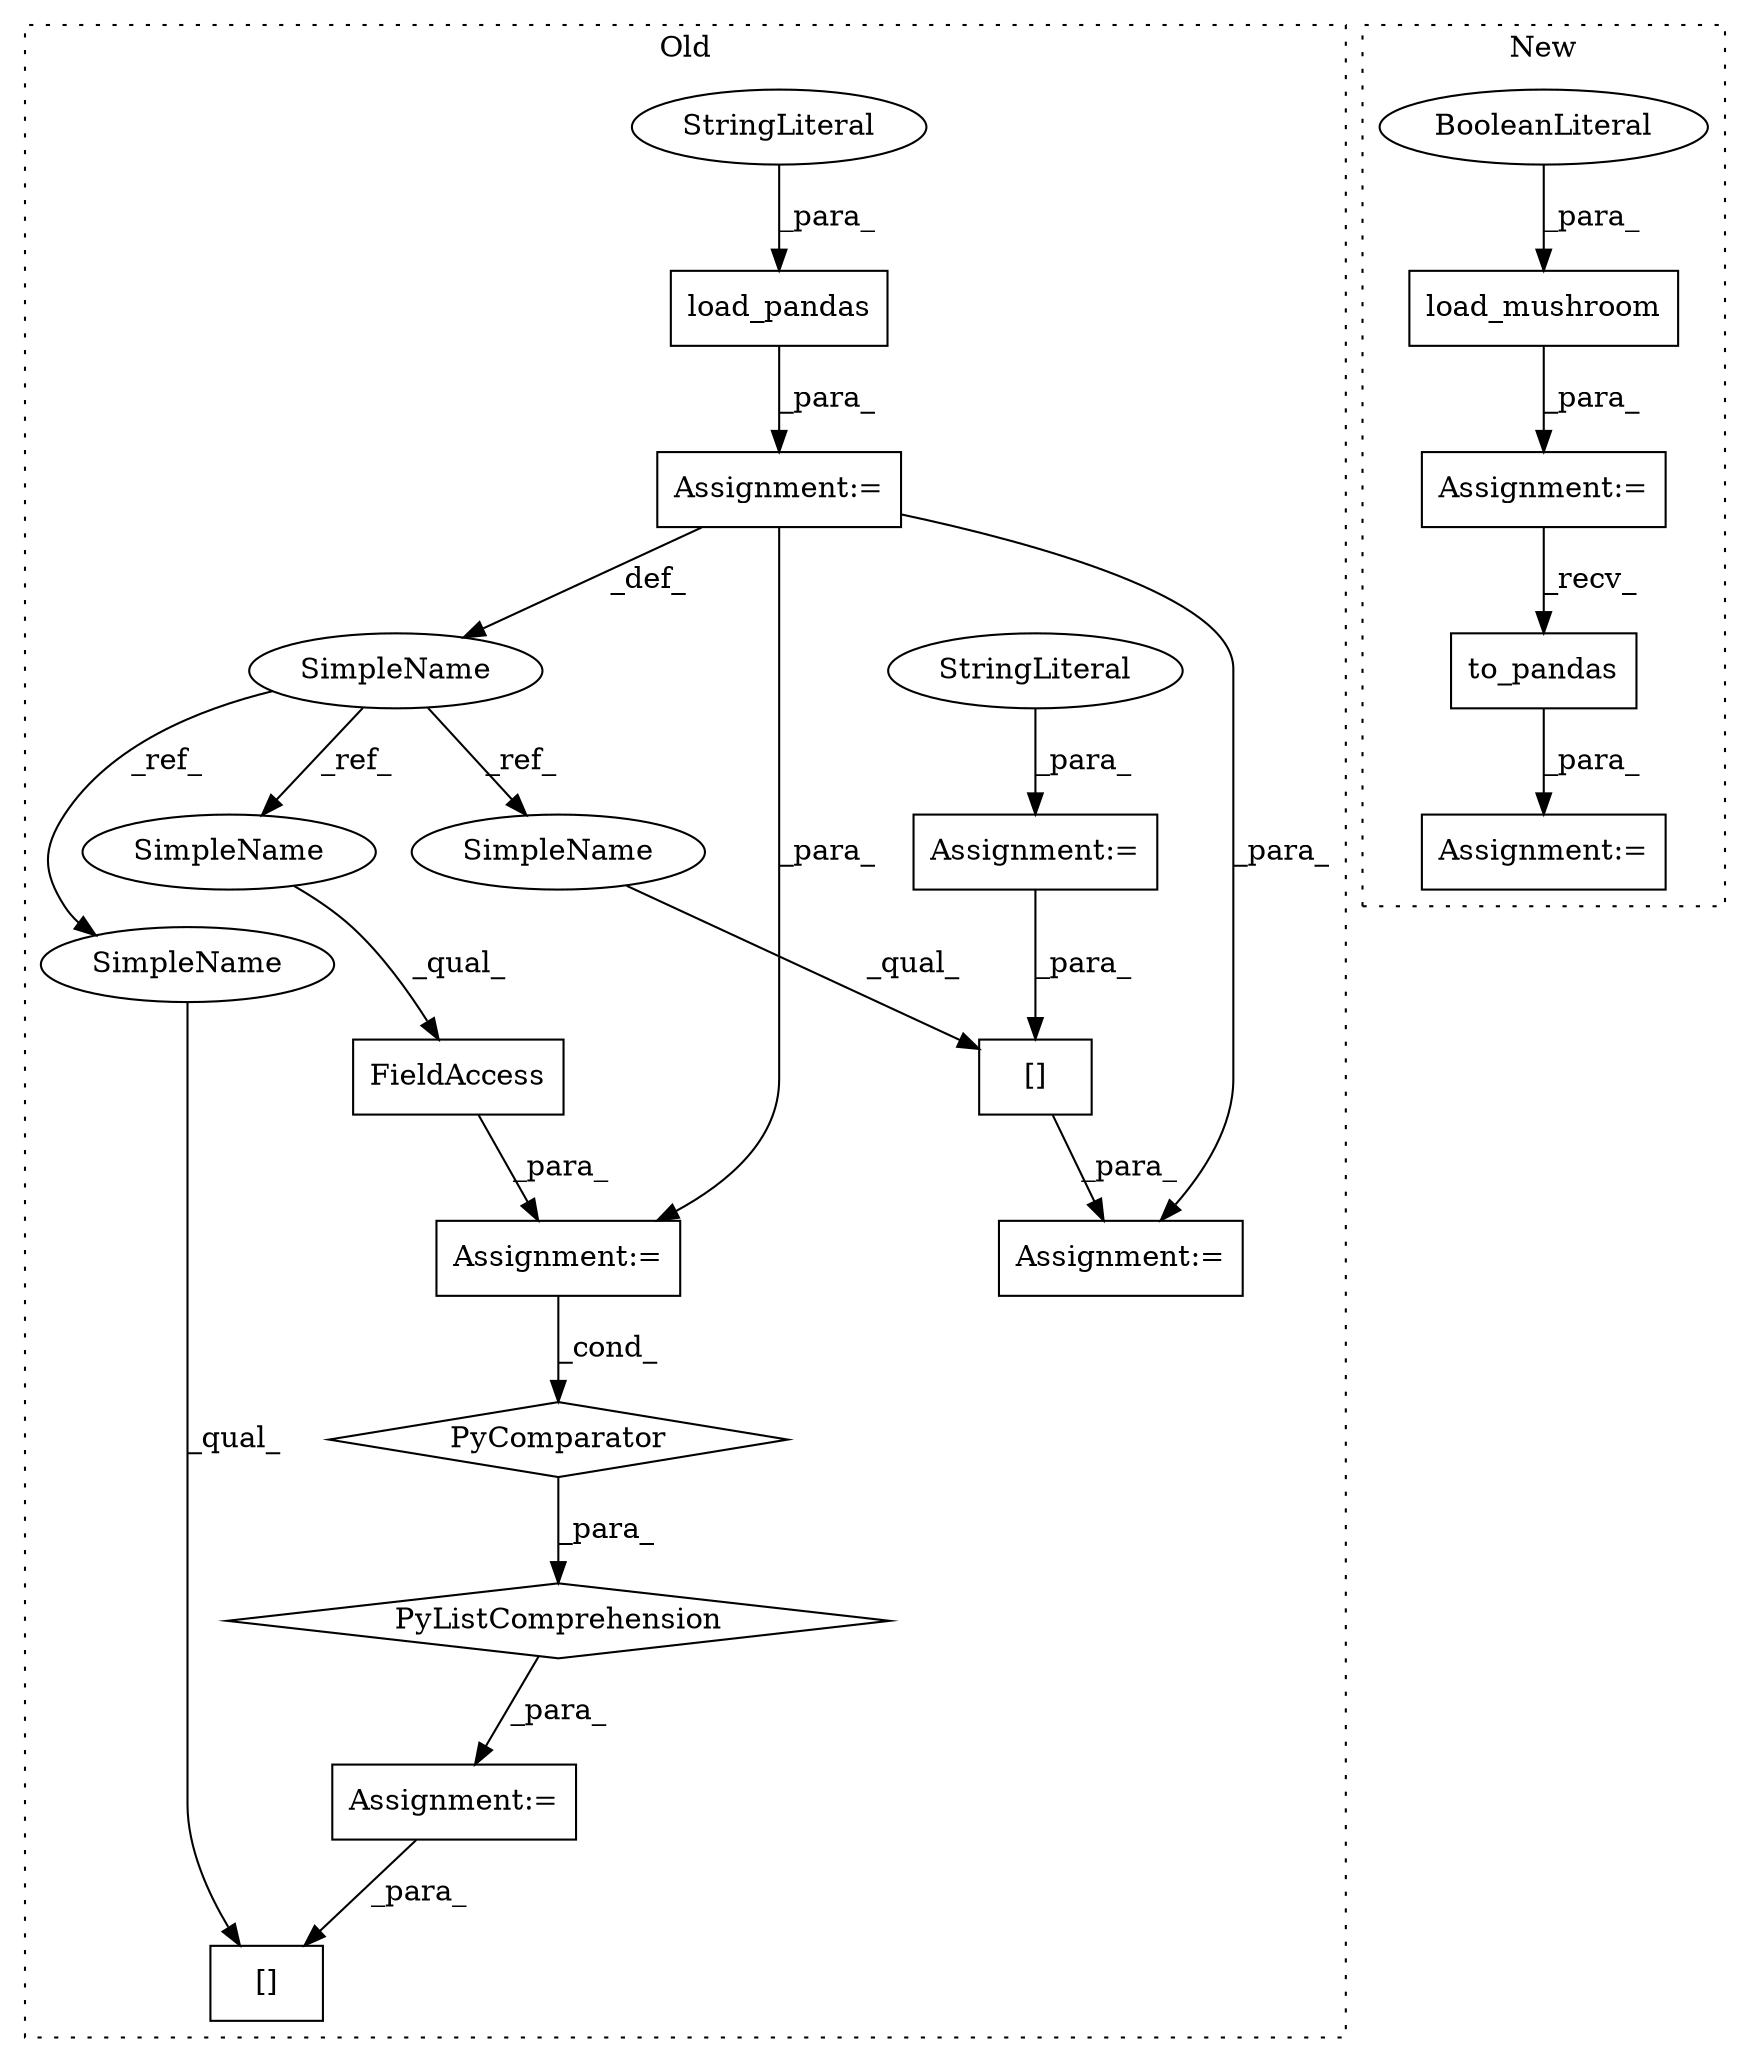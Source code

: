 digraph G {
subgraph cluster0 {
1 [label="PyListComprehension" a="109" s="3248" l="107" shape="diamond"];
3 [label="PyComparator" a="113" s="3309" l="38" shape="diamond"];
5 [label="Assignment:=" a="7" s="3236" l="12" shape="box"];
8 [label="[]" a="2" s="3372,3383" l="3,1" shape="box"];
9 [label="load_pandas" a="32" s="3178,3200" l="12,1" shape="box"];
10 [label="[]" a="2" s="3393,3402" l="3,1" shape="box"];
11 [label="FieldAccess" a="22" s="3318" l="10" shape="box"];
13 [label="SimpleName" a="42" s="3170" l="2" shape="ellipse"];
14 [label="Assignment:=" a="7" s="3172" l="1" shape="box"];
15 [label="Assignment:=" a="7" s="3392" l="1" shape="box"];
16 [label="Assignment:=" a="7" s="3309" l="38" shape="box"];
17 [label="Assignment:=" a="7" s="3213" l="1" shape="box"];
18 [label="StringLiteral" a="45" s="3214" l="8" shape="ellipse"];
19 [label="StringLiteral" a="45" s="3190" l="10" shape="ellipse"];
20 [label="SimpleName" a="42" s="3393" l="2" shape="ellipse"];
21 [label="SimpleName" a="42" s="3318" l="2" shape="ellipse"];
22 [label="SimpleName" a="42" s="3372" l="2" shape="ellipse"];
label = "Old";
style="dotted";
}
subgraph cluster1 {
2 [label="to_pandas" a="32" s="3242" l="11" shape="box"];
4 [label="Assignment:=" a="7" s="3235" l="2" shape="box"];
6 [label="Assignment:=" a="7" s="3189" l="1" shape="box"];
7 [label="load_mushroom" a="32" s="3190,3208" l="14,1" shape="box"];
12 [label="BooleanLiteral" a="9" s="3204" l="4" shape="ellipse"];
label = "New";
style="dotted";
}
1 -> 5 [label="_para_"];
2 -> 4 [label="_para_"];
3 -> 1 [label="_para_"];
5 -> 8 [label="_para_"];
6 -> 2 [label="_recv_"];
7 -> 6 [label="_para_"];
9 -> 14 [label="_para_"];
10 -> 15 [label="_para_"];
11 -> 16 [label="_para_"];
12 -> 7 [label="_para_"];
13 -> 20 [label="_ref_"];
13 -> 21 [label="_ref_"];
13 -> 22 [label="_ref_"];
14 -> 15 [label="_para_"];
14 -> 13 [label="_def_"];
14 -> 16 [label="_para_"];
16 -> 3 [label="_cond_"];
17 -> 10 [label="_para_"];
18 -> 17 [label="_para_"];
19 -> 9 [label="_para_"];
20 -> 10 [label="_qual_"];
21 -> 11 [label="_qual_"];
22 -> 8 [label="_qual_"];
}